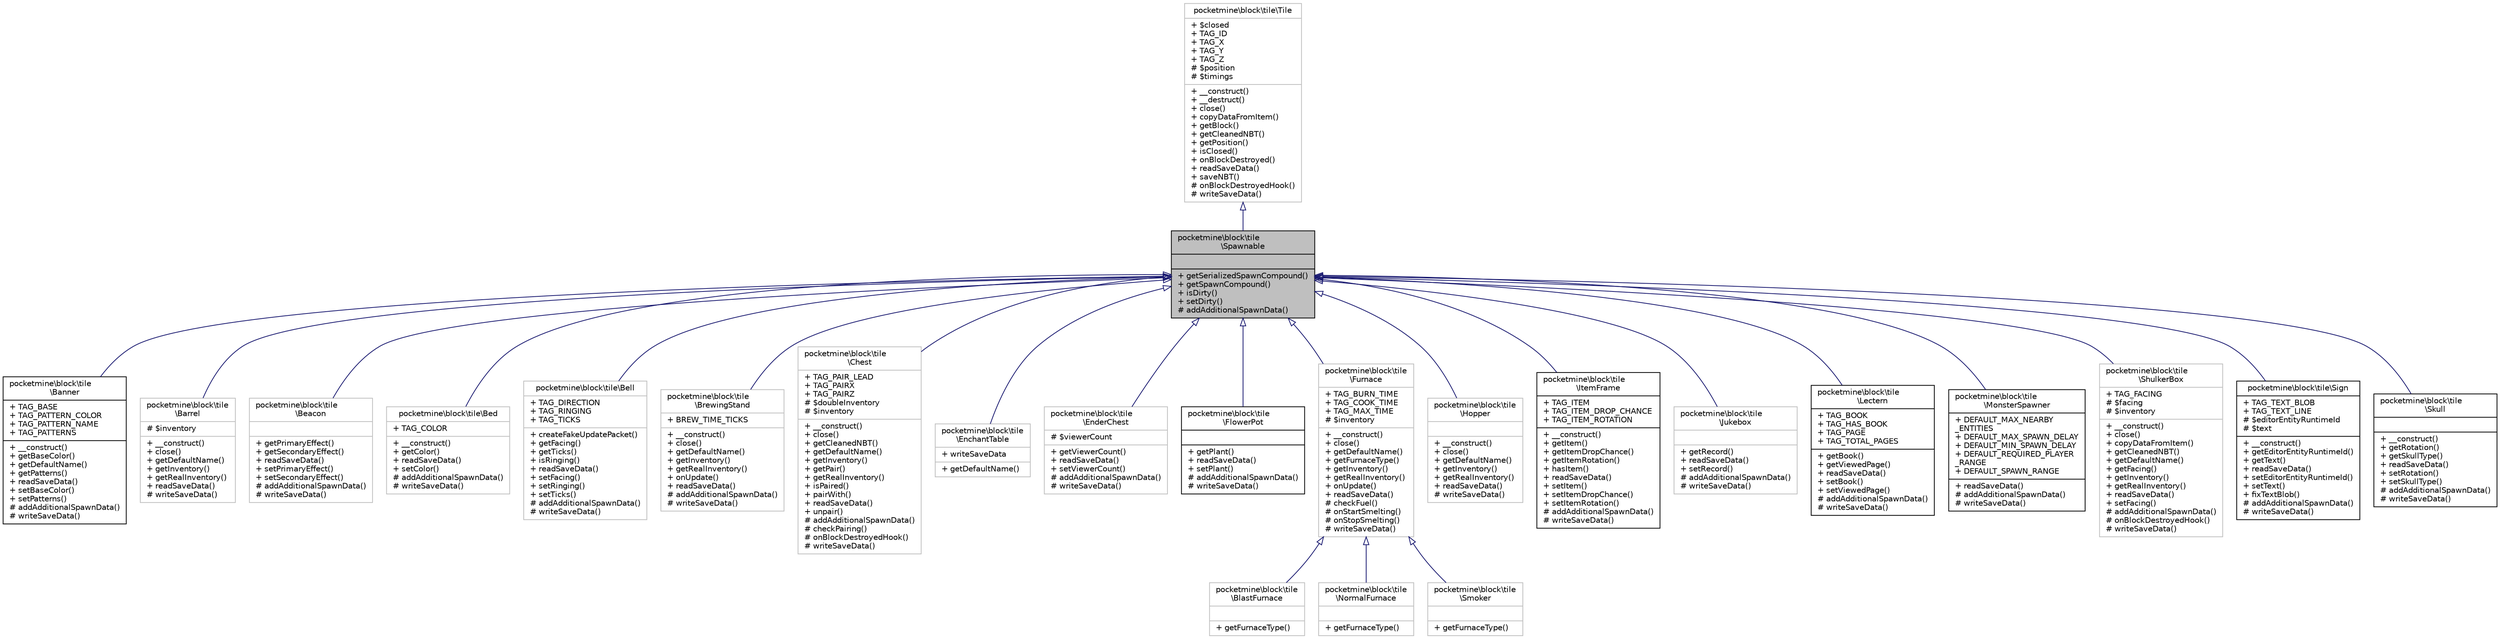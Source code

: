 digraph "pocketmine\block\tile\Spawnable"
{
 // INTERACTIVE_SVG=YES
 // LATEX_PDF_SIZE
  edge [fontname="Helvetica",fontsize="10",labelfontname="Helvetica",labelfontsize="10"];
  node [fontname="Helvetica",fontsize="10",shape=record];
  Node1 [label="{pocketmine\\block\\tile\l\\Spawnable\n||+ getSerializedSpawnCompound()\l+ getSpawnCompound()\l+ isDirty()\l+ setDirty()\l# addAdditionalSpawnData()\l}",height=0.2,width=0.4,color="black", fillcolor="grey75", style="filled", fontcolor="black",tooltip=" "];
  Node2 -> Node1 [dir="back",color="midnightblue",fontsize="10",style="solid",arrowtail="onormal",fontname="Helvetica"];
  Node2 [label="{pocketmine\\block\\tile\\Tile\n|+ $closed\l+ TAG_ID\l+ TAG_X\l+ TAG_Y\l+ TAG_Z\l# $position\l# $timings\l|+ __construct()\l+ __destruct()\l+ close()\l+ copyDataFromItem()\l+ getBlock()\l+ getCleanedNBT()\l+ getPosition()\l+ isClosed()\l+ onBlockDestroyed()\l+ readSaveData()\l+ saveNBT()\l# onBlockDestroyedHook()\l# writeSaveData()\l}",height=0.2,width=0.4,color="grey75", fillcolor="white", style="filled",URL="$d9/d74/classpocketmine_1_1block_1_1tile_1_1_tile.html",tooltip=" "];
  Node1 -> Node3 [dir="back",color="midnightblue",fontsize="10",style="solid",arrowtail="onormal",fontname="Helvetica"];
  Node3 [label="{pocketmine\\block\\tile\l\\Banner\n|+ TAG_BASE\l+ TAG_PATTERN_COLOR\l+ TAG_PATTERN_NAME\l+ TAG_PATTERNS\l|+ __construct()\l+ getBaseColor()\l+ getDefaultName()\l+ getPatterns()\l+ readSaveData()\l+ setBaseColor()\l+ setPatterns()\l# addAdditionalSpawnData()\l# writeSaveData()\l}",height=0.2,width=0.4,color="black", fillcolor="white", style="filled",URL="$d2/d87/classpocketmine_1_1block_1_1tile_1_1_banner.html",tooltip=" "];
  Node1 -> Node4 [dir="back",color="midnightblue",fontsize="10",style="solid",arrowtail="onormal",fontname="Helvetica"];
  Node4 [label="{pocketmine\\block\\tile\l\\Barrel\n|# $inventory\l|+ __construct()\l+ close()\l+ getDefaultName()\l+ getInventory()\l+ getRealInventory()\l+ readSaveData()\l# writeSaveData()\l}",height=0.2,width=0.4,color="grey75", fillcolor="white", style="filled",URL="$d4/dcc/classpocketmine_1_1block_1_1tile_1_1_barrel.html",tooltip=" "];
  Node1 -> Node5 [dir="back",color="midnightblue",fontsize="10",style="solid",arrowtail="onormal",fontname="Helvetica"];
  Node5 [label="{pocketmine\\block\\tile\l\\Beacon\n||+ getPrimaryEffect()\l+ getSecondaryEffect()\l+ readSaveData()\l+ setPrimaryEffect()\l+ setSecondaryEffect()\l# addAdditionalSpawnData()\l# writeSaveData()\l}",height=0.2,width=0.4,color="grey75", fillcolor="white", style="filled",URL="$d0/d9a/classpocketmine_1_1block_1_1tile_1_1_beacon.html",tooltip=" "];
  Node1 -> Node6 [dir="back",color="midnightblue",fontsize="10",style="solid",arrowtail="onormal",fontname="Helvetica"];
  Node6 [label="{pocketmine\\block\\tile\\Bed\n|+ TAG_COLOR\l|+ __construct()\l+ getColor()\l+ readSaveData()\l+ setColor()\l# addAdditionalSpawnData()\l# writeSaveData()\l}",height=0.2,width=0.4,color="grey75", fillcolor="white", style="filled",URL="$d2/d76/classpocketmine_1_1block_1_1tile_1_1_bed.html",tooltip=" "];
  Node1 -> Node7 [dir="back",color="midnightblue",fontsize="10",style="solid",arrowtail="onormal",fontname="Helvetica"];
  Node7 [label="{pocketmine\\block\\tile\\Bell\n|+ TAG_DIRECTION\l+ TAG_RINGING\l+ TAG_TICKS\l|+ createFakeUpdatePacket()\l+ getFacing()\l+ getTicks()\l+ isRinging()\l+ readSaveData()\l+ setFacing()\l+ setRinging()\l+ setTicks()\l# addAdditionalSpawnData()\l# writeSaveData()\l}",height=0.2,width=0.4,color="grey75", fillcolor="white", style="filled",URL="$d3/d26/classpocketmine_1_1block_1_1tile_1_1_bell.html",tooltip=" "];
  Node1 -> Node8 [dir="back",color="midnightblue",fontsize="10",style="solid",arrowtail="onormal",fontname="Helvetica"];
  Node8 [label="{pocketmine\\block\\tile\l\\BrewingStand\n|+ BREW_TIME_TICKS\l|+ __construct()\l+ close()\l+ getDefaultName()\l+ getInventory()\l+ getRealInventory()\l+ onUpdate()\l+ readSaveData()\l# addAdditionalSpawnData()\l# writeSaveData()\l}",height=0.2,width=0.4,color="grey75", fillcolor="white", style="filled",URL="$d3/d41/classpocketmine_1_1block_1_1tile_1_1_brewing_stand.html",tooltip=" "];
  Node1 -> Node9 [dir="back",color="midnightblue",fontsize="10",style="solid",arrowtail="onormal",fontname="Helvetica"];
  Node9 [label="{pocketmine\\block\\tile\l\\Chest\n|+ TAG_PAIR_LEAD\l+ TAG_PAIRX\l+ TAG_PAIRZ\l# $doubleInventory\l# $inventory\l|+ __construct()\l+ close()\l+ getCleanedNBT()\l+ getDefaultName()\l+ getInventory()\l+ getPair()\l+ getRealInventory()\l+ isPaired()\l+ pairWith()\l+ readSaveData()\l+ unpair()\l# addAdditionalSpawnData()\l# checkPairing()\l# onBlockDestroyedHook()\l# writeSaveData()\l}",height=0.2,width=0.4,color="grey75", fillcolor="white", style="filled",URL="$d9/d64/classpocketmine_1_1block_1_1tile_1_1_chest.html",tooltip=" "];
  Node1 -> Node10 [dir="back",color="midnightblue",fontsize="10",style="solid",arrowtail="onormal",fontname="Helvetica"];
  Node10 [label="{pocketmine\\block\\tile\l\\EnchantTable\n|+ writeSaveData\l|+ getDefaultName()\l}",height=0.2,width=0.4,color="grey75", fillcolor="white", style="filled",URL="$df/d38/classpocketmine_1_1block_1_1tile_1_1_enchant_table.html",tooltip=" "];
  Node1 -> Node11 [dir="back",color="midnightblue",fontsize="10",style="solid",arrowtail="onormal",fontname="Helvetica"];
  Node11 [label="{pocketmine\\block\\tile\l\\EnderChest\n|# $viewerCount\l|+ getViewerCount()\l+ readSaveData()\l+ setViewerCount()\l# addAdditionalSpawnData()\l# writeSaveData()\l}",height=0.2,width=0.4,color="grey75", fillcolor="white", style="filled",URL="$d4/d65/classpocketmine_1_1block_1_1tile_1_1_ender_chest.html",tooltip=" "];
  Node1 -> Node12 [dir="back",color="midnightblue",fontsize="10",style="solid",arrowtail="onormal",fontname="Helvetica"];
  Node12 [label="{pocketmine\\block\\tile\l\\FlowerPot\n||+ getPlant()\l+ readSaveData()\l+ setPlant()\l# addAdditionalSpawnData()\l# writeSaveData()\l}",height=0.2,width=0.4,color="black", fillcolor="white", style="filled",URL="$d5/d8b/classpocketmine_1_1block_1_1tile_1_1_flower_pot.html",tooltip=" "];
  Node1 -> Node13 [dir="back",color="midnightblue",fontsize="10",style="solid",arrowtail="onormal",fontname="Helvetica"];
  Node13 [label="{pocketmine\\block\\tile\l\\Furnace\n|+ TAG_BURN_TIME\l+ TAG_COOK_TIME\l+ TAG_MAX_TIME\l# $inventory\l|+ __construct()\l+ close()\l+ getDefaultName()\l+ getFurnaceType()\l+ getInventory()\l+ getRealInventory()\l+ onUpdate()\l+ readSaveData()\l# checkFuel()\l# onStartSmelting()\l# onStopSmelting()\l# writeSaveData()\l}",height=0.2,width=0.4,color="grey75", fillcolor="white", style="filled",URL="$db/d1f/classpocketmine_1_1block_1_1tile_1_1_furnace.html",tooltip=" "];
  Node13 -> Node14 [dir="back",color="midnightblue",fontsize="10",style="solid",arrowtail="onormal",fontname="Helvetica"];
  Node14 [label="{pocketmine\\block\\tile\l\\BlastFurnace\n||+ getFurnaceType()\l}",height=0.2,width=0.4,color="grey75", fillcolor="white", style="filled",URL="$dc/dd8/classpocketmine_1_1block_1_1tile_1_1_blast_furnace.html",tooltip=" "];
  Node13 -> Node15 [dir="back",color="midnightblue",fontsize="10",style="solid",arrowtail="onormal",fontname="Helvetica"];
  Node15 [label="{pocketmine\\block\\tile\l\\NormalFurnace\n||+ getFurnaceType()\l}",height=0.2,width=0.4,color="grey75", fillcolor="white", style="filled",URL="$df/d73/classpocketmine_1_1block_1_1tile_1_1_normal_furnace.html",tooltip=" "];
  Node13 -> Node16 [dir="back",color="midnightblue",fontsize="10",style="solid",arrowtail="onormal",fontname="Helvetica"];
  Node16 [label="{pocketmine\\block\\tile\l\\Smoker\n||+ getFurnaceType()\l}",height=0.2,width=0.4,color="grey75", fillcolor="white", style="filled",URL="$db/d5c/classpocketmine_1_1block_1_1tile_1_1_smoker.html",tooltip=" "];
  Node1 -> Node17 [dir="back",color="midnightblue",fontsize="10",style="solid",arrowtail="onormal",fontname="Helvetica"];
  Node17 [label="{pocketmine\\block\\tile\l\\Hopper\n||+ __construct()\l+ close()\l+ getDefaultName()\l+ getInventory()\l+ getRealInventory()\l+ readSaveData()\l# writeSaveData()\l}",height=0.2,width=0.4,color="grey75", fillcolor="white", style="filled",URL="$d2/d1d/classpocketmine_1_1block_1_1tile_1_1_hopper.html",tooltip=" "];
  Node1 -> Node18 [dir="back",color="midnightblue",fontsize="10",style="solid",arrowtail="onormal",fontname="Helvetica"];
  Node18 [label="{pocketmine\\block\\tile\l\\ItemFrame\n|+ TAG_ITEM\l+ TAG_ITEM_DROP_CHANCE\l+ TAG_ITEM_ROTATION\l|+ __construct()\l+ getItem()\l+ getItemDropChance()\l+ getItemRotation()\l+ hasItem()\l+ readSaveData()\l+ setItem()\l+ setItemDropChance()\l+ setItemRotation()\l# addAdditionalSpawnData()\l# writeSaveData()\l}",height=0.2,width=0.4,color="black", fillcolor="white", style="filled",URL="$d4/dff/classpocketmine_1_1block_1_1tile_1_1_item_frame.html",tooltip=" "];
  Node1 -> Node19 [dir="back",color="midnightblue",fontsize="10",style="solid",arrowtail="onormal",fontname="Helvetica"];
  Node19 [label="{pocketmine\\block\\tile\l\\Jukebox\n||+ getRecord()\l+ readSaveData()\l+ setRecord()\l# addAdditionalSpawnData()\l# writeSaveData()\l}",height=0.2,width=0.4,color="grey75", fillcolor="white", style="filled",URL="$d4/d77/classpocketmine_1_1block_1_1tile_1_1_jukebox.html",tooltip=" "];
  Node1 -> Node20 [dir="back",color="midnightblue",fontsize="10",style="solid",arrowtail="onormal",fontname="Helvetica"];
  Node20 [label="{pocketmine\\block\\tile\l\\Lectern\n|+ TAG_BOOK\l+ TAG_HAS_BOOK\l+ TAG_PAGE\l+ TAG_TOTAL_PAGES\l|+ getBook()\l+ getViewedPage()\l+ readSaveData()\l+ setBook()\l+ setViewedPage()\l# addAdditionalSpawnData()\l# writeSaveData()\l}",height=0.2,width=0.4,color="black", fillcolor="white", style="filled",URL="$d0/dc1/classpocketmine_1_1block_1_1tile_1_1_lectern.html",tooltip=" "];
  Node1 -> Node21 [dir="back",color="midnightblue",fontsize="10",style="solid",arrowtail="onormal",fontname="Helvetica"];
  Node21 [label="{pocketmine\\block\\tile\l\\MonsterSpawner\n|+ DEFAULT_MAX_NEARBY\l_ENTITIES\l+ DEFAULT_MAX_SPAWN_DELAY\l+ DEFAULT_MIN_SPAWN_DELAY\l+ DEFAULT_REQUIRED_PLAYER\l_RANGE\l+ DEFAULT_SPAWN_RANGE\l|+ readSaveData()\l# addAdditionalSpawnData()\l# writeSaveData()\l}",height=0.2,width=0.4,color="black", fillcolor="white", style="filled",URL="$d6/d8f/classpocketmine_1_1block_1_1tile_1_1_monster_spawner.html",tooltip=" "];
  Node1 -> Node22 [dir="back",color="midnightblue",fontsize="10",style="solid",arrowtail="onormal",fontname="Helvetica"];
  Node22 [label="{pocketmine\\block\\tile\l\\ShulkerBox\n|+ TAG_FACING\l# $facing\l# $inventory\l|+ __construct()\l+ close()\l+ copyDataFromItem()\l+ getCleanedNBT()\l+ getDefaultName()\l+ getFacing()\l+ getInventory()\l+ getRealInventory()\l+ readSaveData()\l+ setFacing()\l# addAdditionalSpawnData()\l# onBlockDestroyedHook()\l# writeSaveData()\l}",height=0.2,width=0.4,color="grey75", fillcolor="white", style="filled",URL="$dd/dd0/classpocketmine_1_1block_1_1tile_1_1_shulker_box.html",tooltip=" "];
  Node1 -> Node23 [dir="back",color="midnightblue",fontsize="10",style="solid",arrowtail="onormal",fontname="Helvetica"];
  Node23 [label="{pocketmine\\block\\tile\\Sign\n|+ TAG_TEXT_BLOB\l+ TAG_TEXT_LINE\l# $editorEntityRuntimeId\l# $text\l|+ __construct()\l+ getEditorEntityRuntimeId()\l+ getText()\l+ readSaveData()\l+ setEditorEntityRuntimeId()\l+ setText()\l+ fixTextBlob()\l# addAdditionalSpawnData()\l# writeSaveData()\l}",height=0.2,width=0.4,color="black", fillcolor="white", style="filled",URL="$d7/d0d/classpocketmine_1_1block_1_1tile_1_1_sign.html",tooltip=" "];
  Node1 -> Node24 [dir="back",color="midnightblue",fontsize="10",style="solid",arrowtail="onormal",fontname="Helvetica"];
  Node24 [label="{pocketmine\\block\\tile\l\\Skull\n||+ __construct()\l+ getRotation()\l+ getSkullType()\l+ readSaveData()\l+ setRotation()\l+ setSkullType()\l# addAdditionalSpawnData()\l# writeSaveData()\l}",height=0.2,width=0.4,color="black", fillcolor="white", style="filled",URL="$db/d8d/classpocketmine_1_1block_1_1tile_1_1_skull.html",tooltip=" "];
}
